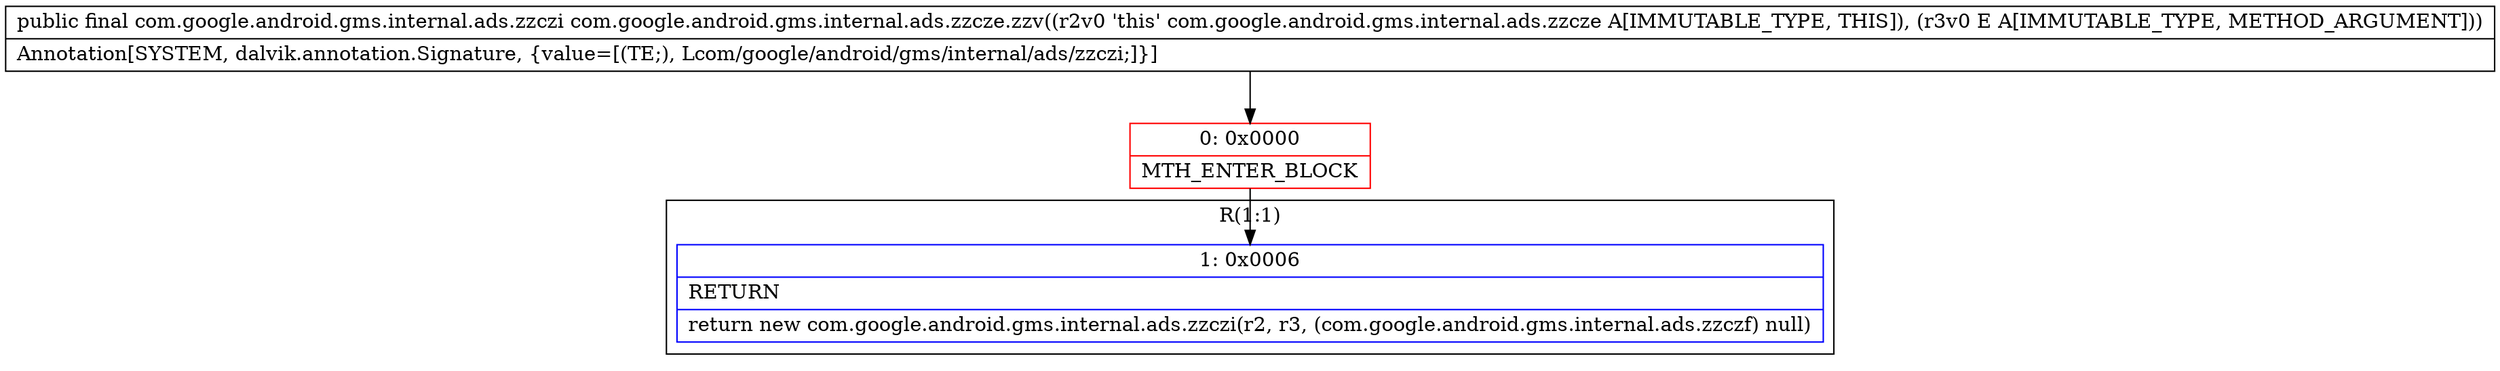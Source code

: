 digraph "CFG forcom.google.android.gms.internal.ads.zzcze.zzv(Ljava\/lang\/Object;)Lcom\/google\/android\/gms\/internal\/ads\/zzczi;" {
subgraph cluster_Region_1169734653 {
label = "R(1:1)";
node [shape=record,color=blue];
Node_1 [shape=record,label="{1\:\ 0x0006|RETURN\l|return new com.google.android.gms.internal.ads.zzczi(r2, r3, (com.google.android.gms.internal.ads.zzczf) null)\l}"];
}
Node_0 [shape=record,color=red,label="{0\:\ 0x0000|MTH_ENTER_BLOCK\l}"];
MethodNode[shape=record,label="{public final com.google.android.gms.internal.ads.zzczi com.google.android.gms.internal.ads.zzcze.zzv((r2v0 'this' com.google.android.gms.internal.ads.zzcze A[IMMUTABLE_TYPE, THIS]), (r3v0 E A[IMMUTABLE_TYPE, METHOD_ARGUMENT]))  | Annotation[SYSTEM, dalvik.annotation.Signature, \{value=[(TE;), Lcom\/google\/android\/gms\/internal\/ads\/zzczi;]\}]\l}"];
MethodNode -> Node_0;
Node_0 -> Node_1;
}

